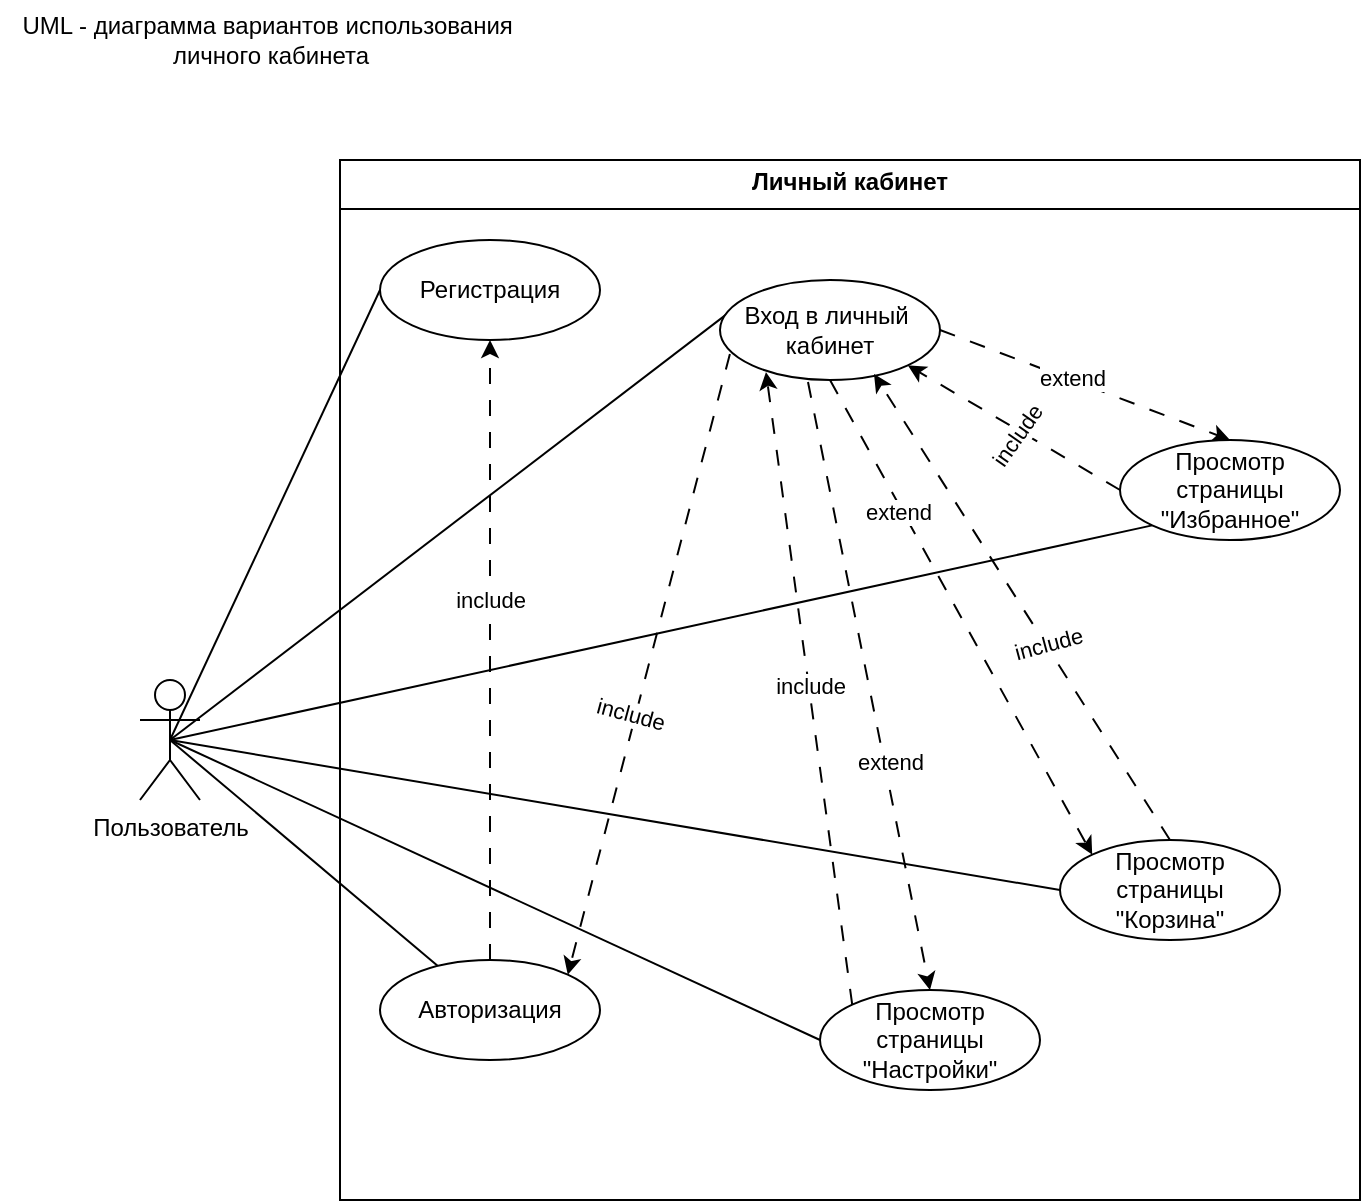 <mxfile version="24.6.4" type="device">
  <diagram name="Страница — 1" id="KlX_WZrgNp_kqtV-if68">
    <mxGraphModel dx="2261" dy="780" grid="1" gridSize="10" guides="1" tooltips="1" connect="1" arrows="1" fold="1" page="1" pageScale="1" pageWidth="827" pageHeight="1169" math="0" shadow="0">
      <root>
        <mxCell id="0" />
        <mxCell id="1" parent="0" />
        <mxCell id="F8EzJhwU1xOBI-wqUUaZ-1" value="UML - диаграмма вариантов использования&amp;nbsp;&lt;div&gt;личного кабинета&lt;/div&gt;" style="text;html=1;align=center;verticalAlign=middle;resizable=0;points=[];autosize=1;strokeColor=none;fillColor=none;" vertex="1" parent="1">
          <mxGeometry x="-800" y="40" width="270" height="40" as="geometry" />
        </mxCell>
        <mxCell id="F8EzJhwU1xOBI-wqUUaZ-2" value="&lt;p style=&quot;margin:0px;margin-top:4px;text-align:center;&quot;&gt;&lt;b&gt;Личный кабинет&lt;/b&gt;&lt;/p&gt;&lt;hr size=&quot;1&quot; style=&quot;border-style:solid;&quot;&gt;&lt;div style=&quot;height:2px;&quot;&gt;&lt;/div&gt;" style="verticalAlign=top;align=left;overflow=fill;html=1;whiteSpace=wrap;" vertex="1" parent="1">
          <mxGeometry x="-630" y="120" width="510" height="520" as="geometry" />
        </mxCell>
        <mxCell id="F8EzJhwU1xOBI-wqUUaZ-9" style="rounded=0;orthogonalLoop=1;jettySize=auto;html=1;exitX=0.5;exitY=0.5;exitDx=0;exitDy=0;exitPerimeter=0;entryX=0;entryY=0.5;entryDx=0;entryDy=0;endArrow=none;endFill=0;" edge="1" parent="1" source="F8EzJhwU1xOBI-wqUUaZ-3" target="F8EzJhwU1xOBI-wqUUaZ-6">
          <mxGeometry relative="1" as="geometry" />
        </mxCell>
        <mxCell id="F8EzJhwU1xOBI-wqUUaZ-10" style="rounded=0;orthogonalLoop=1;jettySize=auto;html=1;exitX=0.5;exitY=0.5;exitDx=0;exitDy=0;exitPerimeter=0;endArrow=none;endFill=0;" edge="1" parent="1" source="F8EzJhwU1xOBI-wqUUaZ-3" target="F8EzJhwU1xOBI-wqUUaZ-8">
          <mxGeometry relative="1" as="geometry" />
        </mxCell>
        <mxCell id="F8EzJhwU1xOBI-wqUUaZ-14" style="rounded=0;orthogonalLoop=1;jettySize=auto;html=1;exitX=0.5;exitY=0.5;exitDx=0;exitDy=0;exitPerimeter=0;entryX=0;entryY=0;entryDx=0;entryDy=0;endArrow=none;endFill=0;" edge="1" parent="1" source="F8EzJhwU1xOBI-wqUUaZ-3" target="F8EzJhwU1xOBI-wqUUaZ-13">
          <mxGeometry relative="1" as="geometry" />
        </mxCell>
        <mxCell id="F8EzJhwU1xOBI-wqUUaZ-22" style="rounded=0;orthogonalLoop=1;jettySize=auto;html=1;exitX=0.5;exitY=0.5;exitDx=0;exitDy=0;exitPerimeter=0;entryX=0;entryY=0.5;entryDx=0;entryDy=0;endArrow=none;endFill=0;" edge="1" parent="1" source="F8EzJhwU1xOBI-wqUUaZ-3" target="F8EzJhwU1xOBI-wqUUaZ-21">
          <mxGeometry relative="1" as="geometry" />
        </mxCell>
        <mxCell id="F8EzJhwU1xOBI-wqUUaZ-23" style="rounded=0;orthogonalLoop=1;jettySize=auto;html=1;exitX=0.5;exitY=0.5;exitDx=0;exitDy=0;exitPerimeter=0;entryX=0;entryY=0.5;entryDx=0;entryDy=0;endArrow=none;endFill=0;" edge="1" parent="1" source="F8EzJhwU1xOBI-wqUUaZ-3" target="F8EzJhwU1xOBI-wqUUaZ-20">
          <mxGeometry relative="1" as="geometry" />
        </mxCell>
        <mxCell id="F8EzJhwU1xOBI-wqUUaZ-24" style="rounded=0;orthogonalLoop=1;jettySize=auto;html=1;exitX=0.5;exitY=0.5;exitDx=0;exitDy=0;exitPerimeter=0;endArrow=none;endFill=0;entryX=0;entryY=1;entryDx=0;entryDy=0;" edge="1" parent="1" source="F8EzJhwU1xOBI-wqUUaZ-3" target="F8EzJhwU1xOBI-wqUUaZ-19">
          <mxGeometry relative="1" as="geometry" />
        </mxCell>
        <mxCell id="F8EzJhwU1xOBI-wqUUaZ-3" value="Пользователь" style="shape=umlActor;verticalLabelPosition=bottom;verticalAlign=top;html=1;" vertex="1" parent="1">
          <mxGeometry x="-730" y="380" width="30" height="60" as="geometry" />
        </mxCell>
        <mxCell id="F8EzJhwU1xOBI-wqUUaZ-6" value="Регистрация" style="ellipse;whiteSpace=wrap;html=1;" vertex="1" parent="1">
          <mxGeometry x="-610" y="160" width="110" height="50" as="geometry" />
        </mxCell>
        <mxCell id="F8EzJhwU1xOBI-wqUUaZ-11" style="rounded=0;orthogonalLoop=1;jettySize=auto;html=1;exitX=0.5;exitY=0;exitDx=0;exitDy=0;entryX=0.5;entryY=1;entryDx=0;entryDy=0;dashed=1;dashPattern=8 8;" edge="1" parent="1" source="F8EzJhwU1xOBI-wqUUaZ-8" target="F8EzJhwU1xOBI-wqUUaZ-6">
          <mxGeometry relative="1" as="geometry" />
        </mxCell>
        <mxCell id="F8EzJhwU1xOBI-wqUUaZ-12" value="include" style="edgeLabel;html=1;align=center;verticalAlign=middle;resizable=0;points=[];" vertex="1" connectable="0" parent="F8EzJhwU1xOBI-wqUUaZ-11">
          <mxGeometry x="-0.28" y="-2" relative="1" as="geometry">
            <mxPoint x="-2" y="-69" as="offset" />
          </mxGeometry>
        </mxCell>
        <mxCell id="F8EzJhwU1xOBI-wqUUaZ-8" value="Авторизация" style="ellipse;whiteSpace=wrap;html=1;" vertex="1" parent="1">
          <mxGeometry x="-610" y="520" width="110" height="50" as="geometry" />
        </mxCell>
        <mxCell id="F8EzJhwU1xOBI-wqUUaZ-15" style="rounded=0;orthogonalLoop=1;jettySize=auto;html=1;exitX=0.045;exitY=0.74;exitDx=0;exitDy=0;entryX=1;entryY=0;entryDx=0;entryDy=0;dashed=1;dashPattern=8 8;exitPerimeter=0;" edge="1" parent="1" source="F8EzJhwU1xOBI-wqUUaZ-13" target="F8EzJhwU1xOBI-wqUUaZ-8">
          <mxGeometry relative="1" as="geometry" />
        </mxCell>
        <mxCell id="F8EzJhwU1xOBI-wqUUaZ-16" value="include" style="edgeLabel;html=1;align=center;verticalAlign=middle;resizable=0;points=[];rotation=15;" vertex="1" connectable="0" parent="F8EzJhwU1xOBI-wqUUaZ-15">
          <mxGeometry x="0.08" y="-1" relative="1" as="geometry">
            <mxPoint x="-5" y="13" as="offset" />
          </mxGeometry>
        </mxCell>
        <mxCell id="F8EzJhwU1xOBI-wqUUaZ-32" style="rounded=0;orthogonalLoop=1;jettySize=auto;html=1;entryX=0.5;entryY=0;entryDx=0;entryDy=0;dashed=1;dashPattern=8 8;exitX=1;exitY=0.5;exitDx=0;exitDy=0;" edge="1" parent="1" source="F8EzJhwU1xOBI-wqUUaZ-13" target="F8EzJhwU1xOBI-wqUUaZ-19">
          <mxGeometry relative="1" as="geometry">
            <mxPoint x="-330" y="220" as="sourcePoint" />
          </mxGeometry>
        </mxCell>
        <mxCell id="F8EzJhwU1xOBI-wqUUaZ-34" value="extend" style="edgeLabel;html=1;align=center;verticalAlign=middle;resizable=0;points=[];" vertex="1" connectable="0" parent="F8EzJhwU1xOBI-wqUUaZ-32">
          <mxGeometry x="-0.106" y="1" relative="1" as="geometry">
            <mxPoint as="offset" />
          </mxGeometry>
        </mxCell>
        <mxCell id="F8EzJhwU1xOBI-wqUUaZ-35" style="rounded=0;orthogonalLoop=1;jettySize=auto;html=1;exitX=0.5;exitY=1;exitDx=0;exitDy=0;entryX=0;entryY=0;entryDx=0;entryDy=0;dashed=1;dashPattern=8 8;" edge="1" parent="1" source="F8EzJhwU1xOBI-wqUUaZ-13" target="F8EzJhwU1xOBI-wqUUaZ-20">
          <mxGeometry relative="1" as="geometry" />
        </mxCell>
        <mxCell id="F8EzJhwU1xOBI-wqUUaZ-36" value="extend" style="edgeLabel;html=1;align=center;verticalAlign=middle;resizable=0;points=[];" vertex="1" connectable="0" parent="F8EzJhwU1xOBI-wqUUaZ-35">
          <mxGeometry x="-0.453" y="-2" relative="1" as="geometry">
            <mxPoint as="offset" />
          </mxGeometry>
        </mxCell>
        <mxCell id="F8EzJhwU1xOBI-wqUUaZ-13" value="Вход в личный&amp;nbsp;&lt;div&gt;кабинет&lt;/div&gt;" style="ellipse;whiteSpace=wrap;html=1;" vertex="1" parent="1">
          <mxGeometry x="-440" y="180" width="110" height="50" as="geometry" />
        </mxCell>
        <mxCell id="F8EzJhwU1xOBI-wqUUaZ-25" style="rounded=0;orthogonalLoop=1;jettySize=auto;html=1;exitX=0;exitY=0.5;exitDx=0;exitDy=0;entryX=1;entryY=1;entryDx=0;entryDy=0;dashed=1;dashPattern=8 8;" edge="1" parent="1" source="F8EzJhwU1xOBI-wqUUaZ-19" target="F8EzJhwU1xOBI-wqUUaZ-13">
          <mxGeometry relative="1" as="geometry" />
        </mxCell>
        <mxCell id="F8EzJhwU1xOBI-wqUUaZ-28" value="include" style="edgeLabel;html=1;align=center;verticalAlign=middle;resizable=0;points=[];rotation=-55;" vertex="1" connectable="0" parent="F8EzJhwU1xOBI-wqUUaZ-25">
          <mxGeometry x="-0.187" relative="1" as="geometry">
            <mxPoint x="-9" y="-2" as="offset" />
          </mxGeometry>
        </mxCell>
        <mxCell id="F8EzJhwU1xOBI-wqUUaZ-19" value="Просмотр страницы &quot;Избранное&quot;" style="ellipse;whiteSpace=wrap;html=1;" vertex="1" parent="1">
          <mxGeometry x="-240" y="260" width="110" height="50" as="geometry" />
        </mxCell>
        <mxCell id="F8EzJhwU1xOBI-wqUUaZ-20" value="Просмотр страницы &quot;Корзина&quot;" style="ellipse;whiteSpace=wrap;html=1;" vertex="1" parent="1">
          <mxGeometry x="-270" y="460" width="110" height="50" as="geometry" />
        </mxCell>
        <mxCell id="F8EzJhwU1xOBI-wqUUaZ-27" style="rounded=0;orthogonalLoop=1;jettySize=auto;html=1;exitX=0;exitY=0;exitDx=0;exitDy=0;entryX=0.209;entryY=0.92;entryDx=0;entryDy=0;dashed=1;dashPattern=8 8;entryPerimeter=0;" edge="1" parent="1" source="F8EzJhwU1xOBI-wqUUaZ-21" target="F8EzJhwU1xOBI-wqUUaZ-13">
          <mxGeometry relative="1" as="geometry" />
        </mxCell>
        <mxCell id="F8EzJhwU1xOBI-wqUUaZ-30" value="include" style="edgeLabel;html=1;align=center;verticalAlign=middle;resizable=0;points=[];" vertex="1" connectable="0" parent="F8EzJhwU1xOBI-wqUUaZ-27">
          <mxGeometry x="0.011" relative="1" as="geometry">
            <mxPoint as="offset" />
          </mxGeometry>
        </mxCell>
        <mxCell id="F8EzJhwU1xOBI-wqUUaZ-21" value="Просмотр страницы &quot;Настройки&quot;" style="ellipse;whiteSpace=wrap;html=1;" vertex="1" parent="1">
          <mxGeometry x="-390" y="535" width="110" height="50" as="geometry" />
        </mxCell>
        <mxCell id="F8EzJhwU1xOBI-wqUUaZ-26" style="rounded=0;orthogonalLoop=1;jettySize=auto;html=1;exitX=0.5;exitY=0;exitDx=0;exitDy=0;entryX=0.7;entryY=0.94;entryDx=0;entryDy=0;entryPerimeter=0;dashed=1;dashPattern=8 8;" edge="1" parent="1" source="F8EzJhwU1xOBI-wqUUaZ-20" target="F8EzJhwU1xOBI-wqUUaZ-13">
          <mxGeometry relative="1" as="geometry" />
        </mxCell>
        <mxCell id="F8EzJhwU1xOBI-wqUUaZ-29" value="include" style="edgeLabel;html=1;align=center;verticalAlign=middle;resizable=0;points=[];rotation=-15;" vertex="1" connectable="0" parent="F8EzJhwU1xOBI-wqUUaZ-26">
          <mxGeometry x="-0.161" y="-2" relative="1" as="geometry">
            <mxPoint x="-1" y="1" as="offset" />
          </mxGeometry>
        </mxCell>
        <mxCell id="F8EzJhwU1xOBI-wqUUaZ-31" style="rounded=0;orthogonalLoop=1;jettySize=auto;html=1;exitX=0.4;exitY=1.02;exitDx=0;exitDy=0;entryX=0.5;entryY=0;entryDx=0;entryDy=0;dashed=1;dashPattern=8 8;exitPerimeter=0;" edge="1" parent="1" source="F8EzJhwU1xOBI-wqUUaZ-13" target="F8EzJhwU1xOBI-wqUUaZ-21">
          <mxGeometry relative="1" as="geometry" />
        </mxCell>
        <mxCell id="F8EzJhwU1xOBI-wqUUaZ-33" value="extend" style="edgeLabel;html=1;align=center;verticalAlign=middle;resizable=0;points=[];" vertex="1" connectable="0" parent="F8EzJhwU1xOBI-wqUUaZ-31">
          <mxGeometry x="0.255" y="3" relative="1" as="geometry">
            <mxPoint as="offset" />
          </mxGeometry>
        </mxCell>
      </root>
    </mxGraphModel>
  </diagram>
</mxfile>
